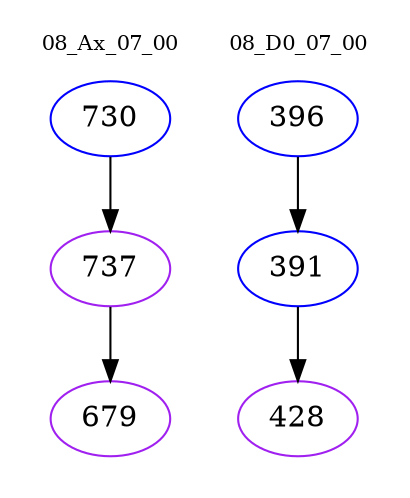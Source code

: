 digraph{
subgraph cluster_0 {
color = white
label = "08_Ax_07_00";
fontsize=10;
T0_730 [label="730", color="blue"]
T0_730 -> T0_737 [color="black"]
T0_737 [label="737", color="purple"]
T0_737 -> T0_679 [color="black"]
T0_679 [label="679", color="purple"]
}
subgraph cluster_1 {
color = white
label = "08_D0_07_00";
fontsize=10;
T1_396 [label="396", color="blue"]
T1_396 -> T1_391 [color="black"]
T1_391 [label="391", color="blue"]
T1_391 -> T1_428 [color="black"]
T1_428 [label="428", color="purple"]
}
}

